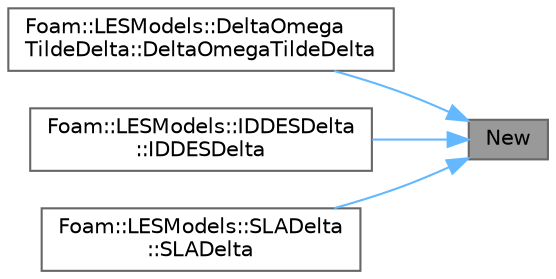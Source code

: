 digraph "New"
{
 // LATEX_PDF_SIZE
  bgcolor="transparent";
  edge [fontname=Helvetica,fontsize=10,labelfontname=Helvetica,labelfontsize=10];
  node [fontname=Helvetica,fontsize=10,shape=box,height=0.2,width=0.4];
  rankdir="RL";
  Node1 [id="Node000001",label="New",height=0.2,width=0.4,color="gray40", fillcolor="grey60", style="filled", fontcolor="black",tooltip=" "];
  Node1 -> Node2 [id="edge1_Node000001_Node000002",dir="back",color="steelblue1",style="solid",tooltip=" "];
  Node2 [id="Node000002",label="Foam::LESModels::DeltaOmega\lTildeDelta::DeltaOmegaTildeDelta",height=0.2,width=0.4,color="grey40", fillcolor="white", style="filled",URL="$classFoam_1_1LESModels_1_1DeltaOmegaTildeDelta.html#a604e0d85dfc5f3a0ddbae348b66e6b40",tooltip=" "];
  Node1 -> Node3 [id="edge2_Node000001_Node000003",dir="back",color="steelblue1",style="solid",tooltip=" "];
  Node3 [id="Node000003",label="Foam::LESModels::IDDESDelta\l::IDDESDelta",height=0.2,width=0.4,color="grey40", fillcolor="white", style="filled",URL="$classFoam_1_1LESModels_1_1IDDESDelta.html#a92bd48bfdf26f1507152116a813902c5",tooltip=" "];
  Node1 -> Node4 [id="edge3_Node000001_Node000004",dir="back",color="steelblue1",style="solid",tooltip=" "];
  Node4 [id="Node000004",label="Foam::LESModels::SLADelta\l::SLADelta",height=0.2,width=0.4,color="grey40", fillcolor="white", style="filled",URL="$classFoam_1_1LESModels_1_1SLADelta.html#a4361ba444010fb2c64945a2408222c8b",tooltip=" "];
}
